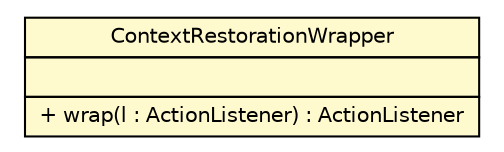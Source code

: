 #!/usr/local/bin/dot
#
# Class diagram 
# Generated by UMLGraph version R5_6 (http://www.umlgraph.org/)
#

digraph G {
	edge [fontname="Helvetica",fontsize=10,labelfontname="Helvetica",labelfontsize=10];
	node [fontname="Helvetica",fontsize=10,shape=plaintext];
	nodesep=0.25;
	ranksep=0.5;
	// sorcer.security.ui.ContextRestorationWrapper
	c107667 [label=<<table title="sorcer.security.ui.ContextRestorationWrapper" border="0" cellborder="1" cellspacing="0" cellpadding="2" port="p" bgcolor="lemonChiffon" href="./ContextRestorationWrapper.html">
		<tr><td><table border="0" cellspacing="0" cellpadding="1">
<tr><td align="center" balign="center"> ContextRestorationWrapper </td></tr>
		</table></td></tr>
		<tr><td><table border="0" cellspacing="0" cellpadding="1">
<tr><td align="left" balign="left">  </td></tr>
		</table></td></tr>
		<tr><td><table border="0" cellspacing="0" cellpadding="1">
<tr><td align="left" balign="left"> + wrap(l : ActionListener) : ActionListener </td></tr>
		</table></td></tr>
		</table>>, URL="./ContextRestorationWrapper.html", fontname="Helvetica", fontcolor="black", fontsize=10.0];
}

